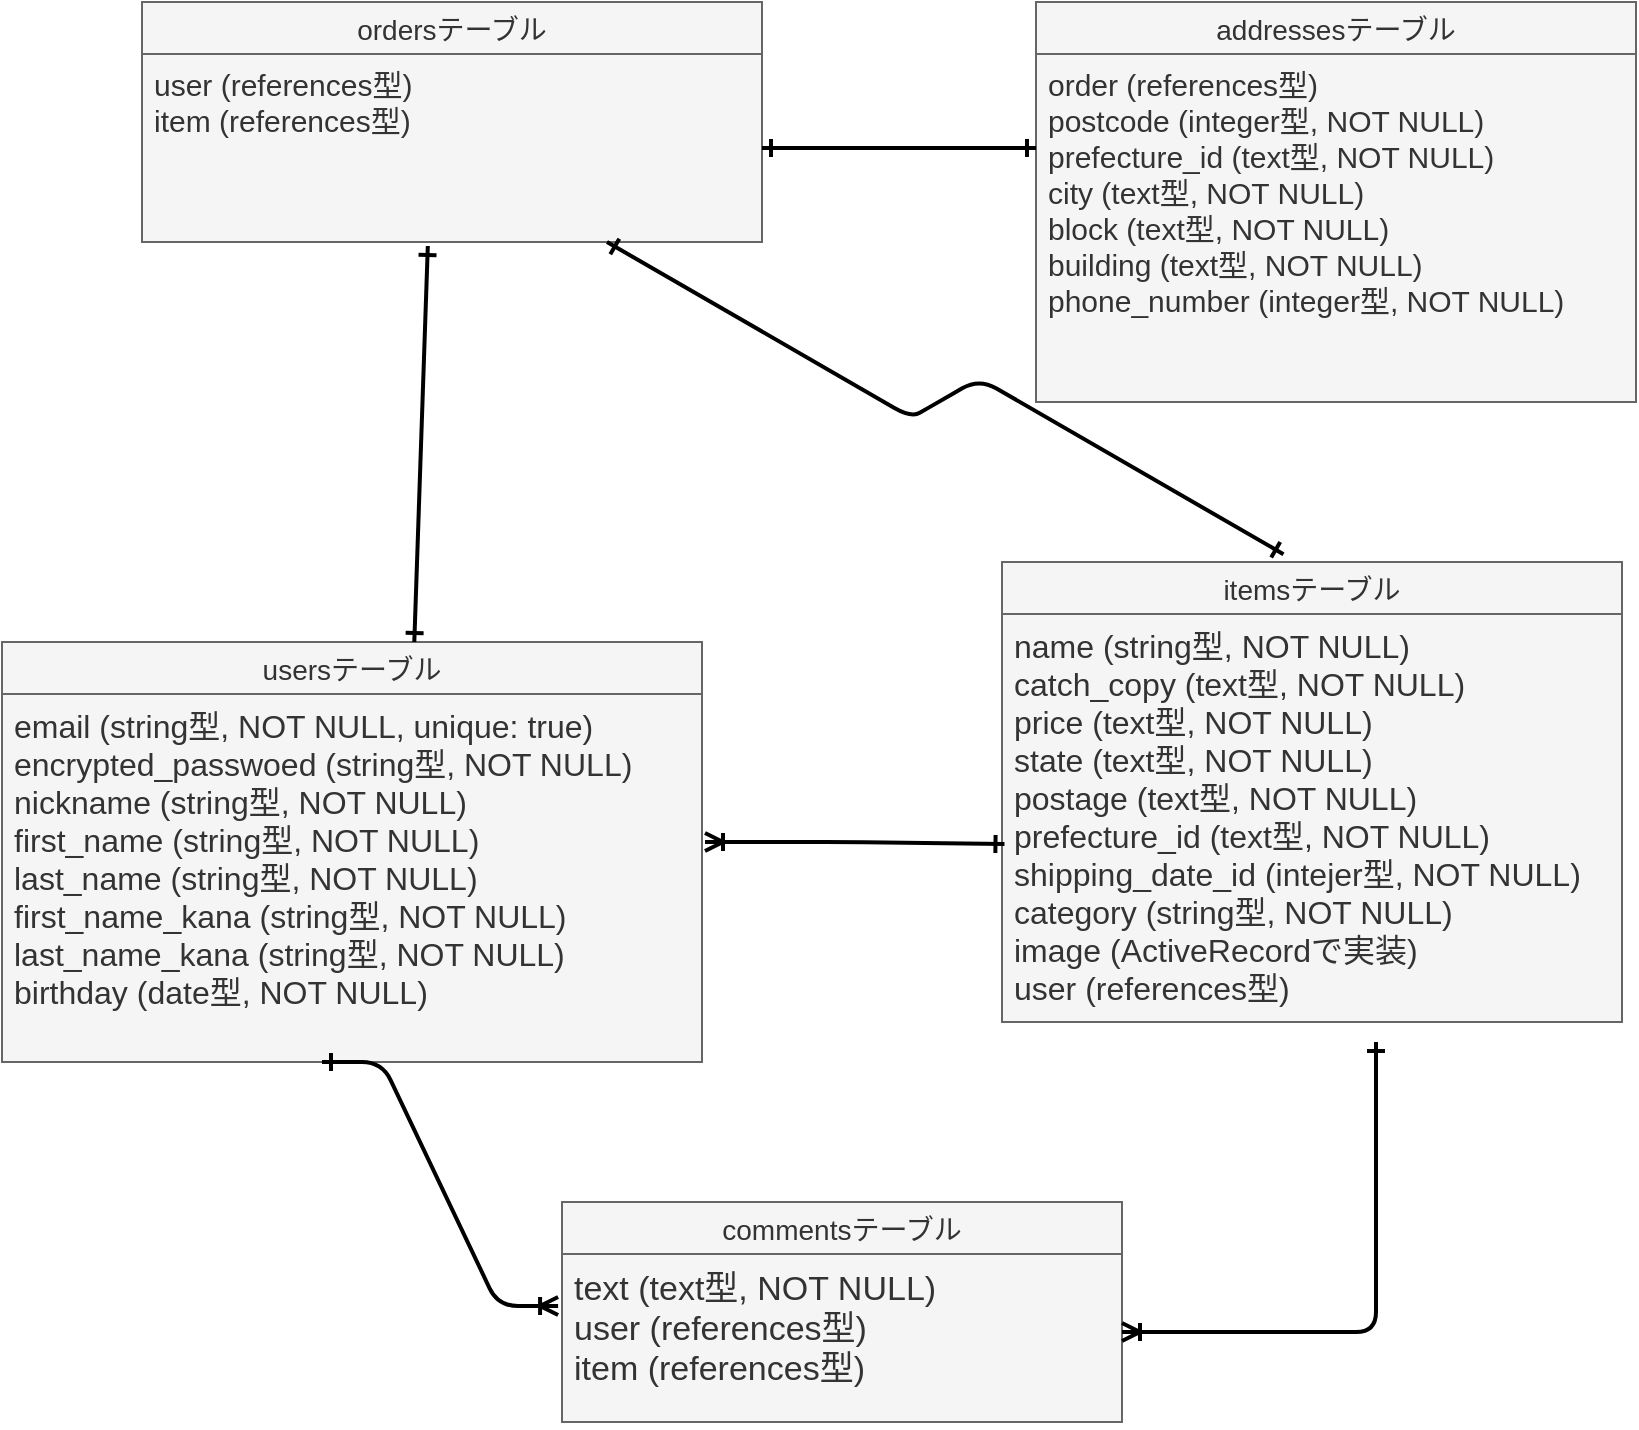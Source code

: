 <mxfile>
    <diagram id="YzNrSvIp26arsSqqOm9E" name="ページ1">
        <mxGraphModel dx="1138" dy="680" grid="1" gridSize="10" guides="1" tooltips="1" connect="1" arrows="1" fold="1" page="1" pageScale="1" pageWidth="827" pageHeight="1169" math="0" shadow="0">
            <root>
                <mxCell id="0"/>
                <mxCell id="1" parent="0"/>
                <mxCell id="2" value="usersテーブル" style="swimlane;fontStyle=0;childLayout=stackLayout;horizontal=1;startSize=26;horizontalStack=0;resizeParent=1;resizeParentMax=0;resizeLast=0;collapsible=1;marginBottom=0;align=center;fontSize=14;fillColor=#f5f5f5;fontColor=#333333;strokeColor=#666666;" vertex="1" parent="1">
                    <mxGeometry x="10" y="340" width="350" height="210" as="geometry"/>
                </mxCell>
                <mxCell id="3" value="email (string型, NOT NULL, unique: true)&#10;encrypted_passwoed (string型, NOT NULL)&#10;nickname (string型, NOT NULL)&#10;first_name (string型, NOT NULL)&#10;last_name (string型, NOT NULL)&#10;first_name_kana (string型, NOT NULL)&#10;last_name_kana (string型, NOT NULL)&#10;birthday (date型, NOT NULL)" style="text;spacingLeft=4;spacingRight=4;overflow=hidden;rotatable=0;points=[[0,0.5],[1,0.5]];portConstraint=eastwest;fontSize=16;fillColor=#f5f5f5;strokeColor=#666666;fontColor=#333333;" vertex="1" parent="2">
                    <mxGeometry y="26" width="350" height="184" as="geometry"/>
                </mxCell>
                <mxCell id="10" value="itemsテーブル" style="swimlane;fontStyle=0;childLayout=stackLayout;horizontal=1;startSize=26;horizontalStack=0;resizeParent=1;resizeParentMax=0;resizeLast=0;collapsible=1;marginBottom=0;align=center;fontSize=14;fillColor=#f5f5f5;strokeColor=#666666;fontColor=#333333;" vertex="1" parent="1">
                    <mxGeometry x="510" y="300" width="310" height="230" as="geometry"/>
                </mxCell>
                <mxCell id="11" value="name (string型, NOT NULL)&#10;catch_copy (text型, NOT NULL)&#10;price (text型, NOT NULL)&#10;state (text型, NOT NULL)&#10;postage (text型, NOT NULL)&#10;prefecture_id (text型, NOT NULL)&#10;shipping_date_id (intejer型, NOT NULL)&#10;category (string型, NOT NULL)&#10;image (ActiveRecordで実装)&#10;user (references型)" style="text;strokeColor=#666666;fillColor=#f5f5f5;spacingLeft=4;spacingRight=4;overflow=hidden;rotatable=0;points=[[0,0.5],[1,0.5]];portConstraint=eastwest;fontSize=16;strokeWidth=1;fontColor=#333333;" vertex="1" parent="10">
                    <mxGeometry y="26" width="310" height="204" as="geometry"/>
                </mxCell>
                <mxCell id="12" value="commentsテーブル" style="swimlane;fontStyle=0;childLayout=stackLayout;horizontal=1;startSize=26;horizontalStack=0;resizeParent=1;resizeParentMax=0;resizeLast=0;collapsible=1;marginBottom=0;align=center;fontSize=14;fillColor=#f5f5f5;strokeColor=#666666;fontColor=#333333;" vertex="1" parent="1">
                    <mxGeometry x="290" y="620" width="280" height="110" as="geometry"/>
                </mxCell>
                <mxCell id="13" value="text (text型, NOT NULL)&#10;user (references型)&#10;item (references型)" style="text;strokeColor=#666666;fillColor=#f5f5f5;spacingLeft=4;spacingRight=4;overflow=hidden;rotatable=0;points=[[0,0.5],[1,0.5]];portConstraint=eastwest;fontSize=17;fontColor=#333333;" vertex="1" parent="12">
                    <mxGeometry y="26" width="280" height="84" as="geometry"/>
                </mxCell>
                <mxCell id="34" value="ordersテーブル" style="swimlane;fontStyle=0;childLayout=stackLayout;horizontal=1;startSize=26;horizontalStack=0;resizeParent=1;resizeParentMax=0;resizeLast=0;collapsible=1;marginBottom=0;align=center;fontSize=14;fontColor=#333333;strokeWidth=1;fillColor=#f5f5f5;strokeColor=#666666;" vertex="1" parent="1">
                    <mxGeometry x="80" y="20" width="310" height="120" as="geometry"/>
                </mxCell>
                <mxCell id="35" value="user (references型)&#10;item (references型)" style="text;strokeColor=#666666;fillColor=#f5f5f5;spacingLeft=4;spacingRight=4;overflow=hidden;rotatable=0;points=[[0,0.5],[1,0.5]];portConstraint=eastwest;fontSize=15;align=left;verticalAlign=top;fontColor=#333333;" vertex="1" parent="34">
                    <mxGeometry y="26" width="310" height="94" as="geometry"/>
                </mxCell>
                <mxCell id="38" value="addressesテーブル" style="swimlane;fontStyle=0;childLayout=stackLayout;horizontal=1;startSize=26;horizontalStack=0;resizeParent=1;resizeParentMax=0;resizeLast=0;collapsible=1;marginBottom=0;align=center;fontSize=14;fontColor=#333333;strokeWidth=1;fillColor=#f5f5f5;strokeColor=#666666;" vertex="1" parent="1">
                    <mxGeometry x="527" y="20" width="300" height="200" as="geometry"/>
                </mxCell>
                <mxCell id="39" value="order (references型)&#10;postcode (integer型, NOT NULL)&#10;prefecture_id (text型, NOT NULL)&#10;city (text型, NOT NULL)&#10;block (text型, NOT NULL)&#10;building (text型, NOT NULL)&#10;phone_number (integer型, NOT NULL)" style="text;strokeColor=#666666;fillColor=#f5f5f5;spacingLeft=4;spacingRight=4;overflow=hidden;rotatable=0;points=[[0,0.5],[1,0.5]];portConstraint=eastwest;fontSize=15;align=left;verticalAlign=top;fontColor=#333333;" vertex="1" parent="38">
                    <mxGeometry y="26" width="300" height="174" as="geometry"/>
                </mxCell>
                <mxCell id="49" value="" style="fontSize=12;html=1;endArrow=ERone;endFill=1;fontColor=#000000;targetPerimeterSpacing=0;strokeWidth=2;startArrow=ERone;startFill=0;entryX=0.461;entryY=1.021;entryDx=0;entryDy=0;entryPerimeter=0;exitX=0.589;exitY=0;exitDx=0;exitDy=0;exitPerimeter=0;" edge="1" parent="1" source="2" target="35">
                    <mxGeometry width="100" height="100" relative="1" as="geometry">
                        <mxPoint x="160" y="270" as="sourcePoint"/>
                        <mxPoint x="260" y="170" as="targetPoint"/>
                        <Array as="points"/>
                    </mxGeometry>
                </mxCell>
                <mxCell id="50" value="" style="fontSize=12;html=1;endArrow=ERone;endFill=1;fontColor=#000000;targetPerimeterSpacing=0;strokeWidth=2;entryX=0;entryY=0.27;entryDx=0;entryDy=0;exitX=1;exitY=0.5;exitDx=0;exitDy=0;entryPerimeter=0;startArrow=ERone;startFill=0;" edge="1" parent="1" source="35" target="39">
                    <mxGeometry width="100" height="100" relative="1" as="geometry">
                        <mxPoint x="400" y="160" as="sourcePoint"/>
                        <mxPoint x="500" y="60" as="targetPoint"/>
                        <Array as="points"/>
                    </mxGeometry>
                </mxCell>
                <mxCell id="52" value="" style="edgeStyle=isometricEdgeStyle;fontSize=12;html=1;endArrow=ERone;endFill=1;fontColor=#000000;strokeWidth=2;sourcePerimeterSpacing=0;elbow=vertical;exitX=0.454;exitY=-0.017;exitDx=0;exitDy=0;exitPerimeter=0;entryX=0.75;entryY=1;entryDx=0;entryDy=0;startArrow=ERone;startFill=0;" edge="1" parent="1" source="10" target="34">
                    <mxGeometry width="100" height="100" relative="1" as="geometry">
                        <mxPoint x="600" y="280" as="sourcePoint"/>
                        <mxPoint x="320" y="150" as="targetPoint"/>
                    </mxGeometry>
                </mxCell>
                <mxCell id="53" value="" style="fontSize=12;html=1;endArrow=ERone;endFill=1;fontColor=#000000;targetPerimeterSpacing=0;strokeWidth=2;entryX=0.004;entryY=0.564;entryDx=0;entryDy=0;exitX=1;exitY=0.5;exitDx=0;exitDy=0;entryPerimeter=0;startArrow=ERoneToMany;startFill=0;" edge="1" parent="1" target="11">
                    <mxGeometry width="100" height="100" relative="1" as="geometry">
                        <mxPoint x="361.5" y="440.02" as="sourcePoint"/>
                        <mxPoint x="498.5" y="440" as="targetPoint"/>
                        <Array as="points">
                            <mxPoint x="431.5" y="440.02"/>
                        </Array>
                    </mxGeometry>
                </mxCell>
                <mxCell id="54" value="" style="edgeStyle=entityRelationEdgeStyle;fontSize=12;html=1;endArrow=ERoneToMany;fontColor=#000000;targetPerimeterSpacing=0;strokeWidth=2;startArrow=ERone;startFill=0;entryX=-0.007;entryY=0.31;entryDx=0;entryDy=0;entryPerimeter=0;" edge="1" parent="1" target="13">
                    <mxGeometry width="100" height="100" relative="1" as="geometry">
                        <mxPoint x="170" y="550" as="sourcePoint"/>
                        <mxPoint x="275" y="670" as="targetPoint"/>
                    </mxGeometry>
                </mxCell>
                <mxCell id="55" value="" style="edgeStyle=elbowEdgeStyle;fontSize=12;html=1;endArrow=ERoneToMany;fontColor=#000000;strokeWidth=2;sourcePerimeterSpacing=0;elbow=vertical;startArrow=ERone;startFill=0;" edge="1" parent="1">
                    <mxGeometry width="100" height="100" relative="1" as="geometry">
                        <mxPoint x="697" y="540" as="sourcePoint"/>
                        <mxPoint x="570" y="685" as="targetPoint"/>
                        <Array as="points">
                            <mxPoint x="700" y="685"/>
                        </Array>
                    </mxGeometry>
                </mxCell>
            </root>
        </mxGraphModel>
    </diagram>
</mxfile>